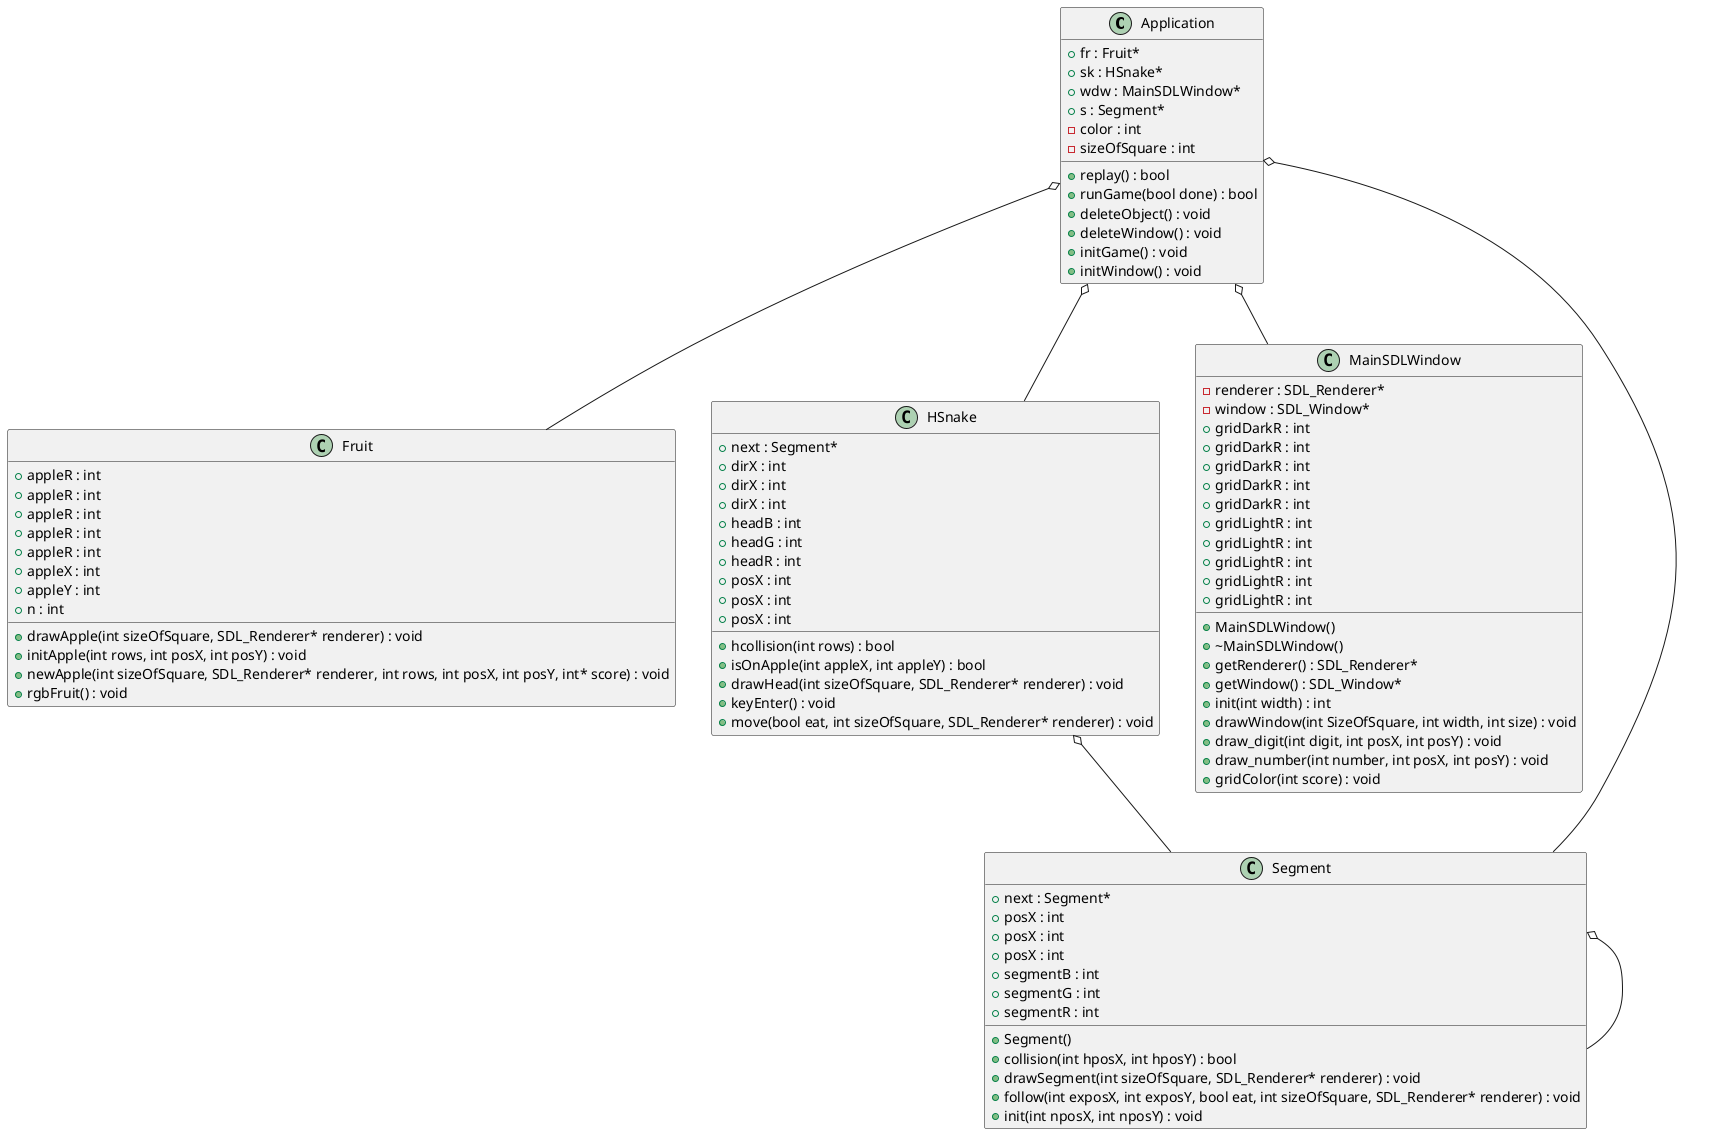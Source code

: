 @startuml





/' Objects '/

class Application {
	+fr : Fruit*
	+sk : HSnake*
	+wdw : MainSDLWindow*
	+s : Segment*
	+replay() : bool
	+runGame(bool done) : bool
	-color : int
	-sizeOfSquare : int
	+deleteObject() : void
	+deleteWindow() : void
	+initGame() : void
	+initWindow() : void
}


class Fruit {
	+appleR : int
	+appleR : int
	+appleR : int
	+appleR : int
	+appleR : int
	+appleX : int
	+appleY : int
	+n : int
	+drawApple(int sizeOfSquare, SDL_Renderer* renderer) : void
	+initApple(int rows, int posX, int posY) : void
	+newApple(int sizeOfSquare, SDL_Renderer* renderer, int rows, int posX, int posY, int* score) : void
	+rgbFruit() : void
}


class HSnake {
	+next : Segment*
	+hcollision(int rows) : bool
	+isOnApple(int appleX, int appleY) : bool
	+dirX : int
	+dirX : int
	+dirX : int
	+headB : int
	+headG : int
	+headR : int
	+posX : int
	+posX : int
	+posX : int
	+drawHead(int sizeOfSquare, SDL_Renderer* renderer) : void
	+keyEnter() : void
	+move(bool eat, int sizeOfSquare, SDL_Renderer* renderer) : void
}


class MainSDLWindow {
	+MainSDLWindow()
	+~MainSDLWindow()
	+getRenderer() : SDL_Renderer*
	-renderer : SDL_Renderer*
	+getWindow() : SDL_Window*
	-window : SDL_Window*
	+gridDarkR : int
	+gridDarkR : int
	+gridDarkR : int
	+gridDarkR : int
	+gridDarkR : int
	+gridLightR : int
	+gridLightR : int
	+gridLightR : int
	+gridLightR : int
	+gridLightR : int
	+init(int width) : int
	+drawWindow(int SizeOfSquare, int width, int size) : void
	+draw_digit(int digit, int posX, int posY) : void
	+draw_number(int number, int posX, int posY) : void
	+gridColor(int score) : void
}


class Segment {
	+Segment()
	+next : Segment*
	+collision(int hposX, int hposY) : bool
	+posX : int
	+posX : int
	+posX : int
	+segmentB : int
	+segmentG : int
	+segmentR : int
	+drawSegment(int sizeOfSquare, SDL_Renderer* renderer) : void
	+follow(int exposX, int exposY, bool eat, int sizeOfSquare, SDL_Renderer* renderer) : void
	+init(int nposX, int nposY) : void
}





/' Inheritance relationships '/




/' Aggregation relationships '/

.Application o-- .Fruit


.Application o-- .HSnake


.Application o-- .MainSDLWindow


.Application o-- .Segment


.HSnake o-- .Segment


.Segment o-- .Segment






/' Nested objects '/



@enduml

